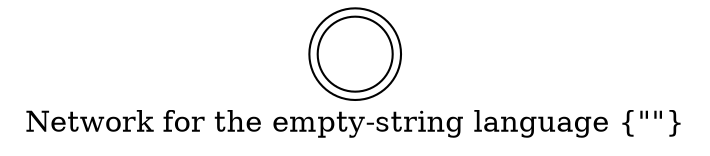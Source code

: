 // This graph generated with hfst-fst2txt
digraph "text(<stdin>)" {
charset = UTF8;
rankdir = LR;
label = "Network for the empty-string language {\"\"}";
node [shape=circle]
"INITIAL" [label="", shape=doublecircle]
}
